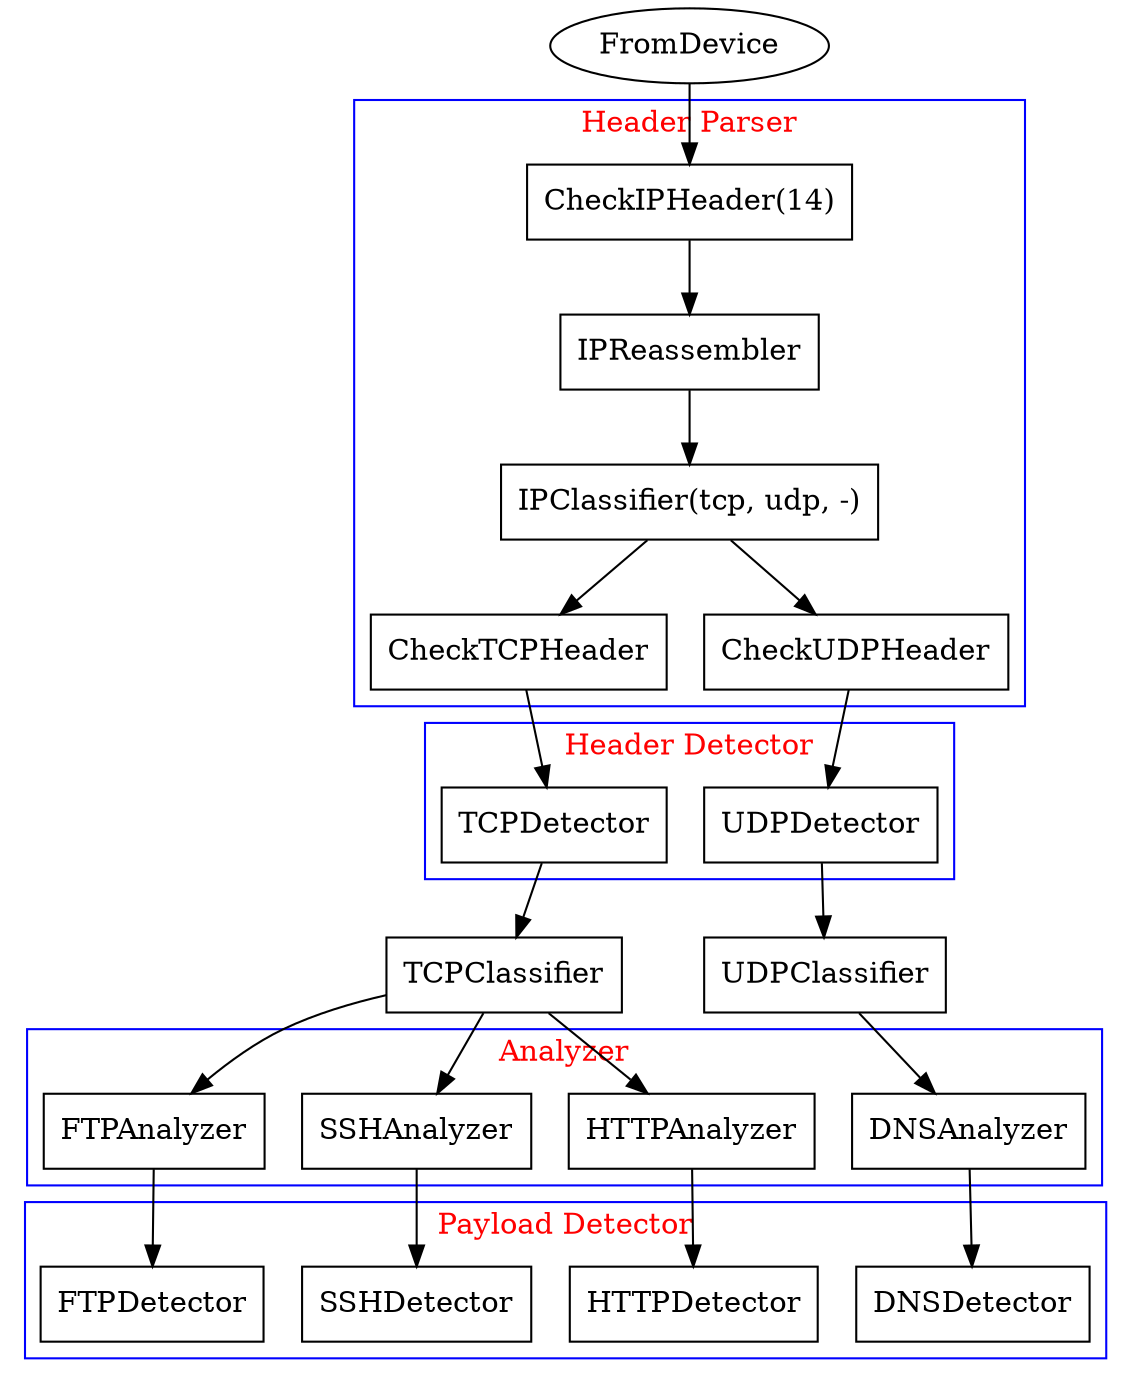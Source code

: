 DiGraph G {
node [shape=box]
FromDevice [shape=ellipse]

subgraph cluster_header_parser {
    tcp_or_udp [label="IPClassifier(tcp, udp, -)"]
    ch_ip_header [label="CheckIPHeader(14)"]

    ch_ip_header -> IPReassembler -> tcp_or_udp;
    tcp_or_udp -> CheckTCPHeader;
    tcp_or_udp -> CheckUDPHeader;
    label = "Header Parser";
    color = blue;
    fontcolor = red;
}

subgraph cluster_header_detector {
    TCPDetector;
    UDPDetector;
    color = blue;
    label = "Header Detector";
    fontcolor = red;
}

subgraph cluster_analyzer {
    HTTPAnalyzer;
    SSHAnalyzer;
    FTPAnalyzer;
    DNSAnalyzer;
    label = "Analyzer";
    color = blue;
    fontcolor = red;
}

subgraph cluster_detector {
    HTTPDetector;
    SSHDetector;
    FTPDetector;
    DNSDetector;
    label = "Payload Detector";
    color = blue;
    fontcolor = red;
}

FromDevice -> ch_ip_header

CheckTCPHeader -> TCPDetector -> TCPClassifier
TCPClassifier -> HTTPAnalyzer -> HTTPDetector
TCPClassifier -> SSHAnalyzer -> SSHDetector
TCPClassifier -> FTPAnalyzer -> FTPDetector

CheckUDPHeader -> UDPDetector -> UDPClassifier -> DNSAnalyzer -> DNSDetector
}

